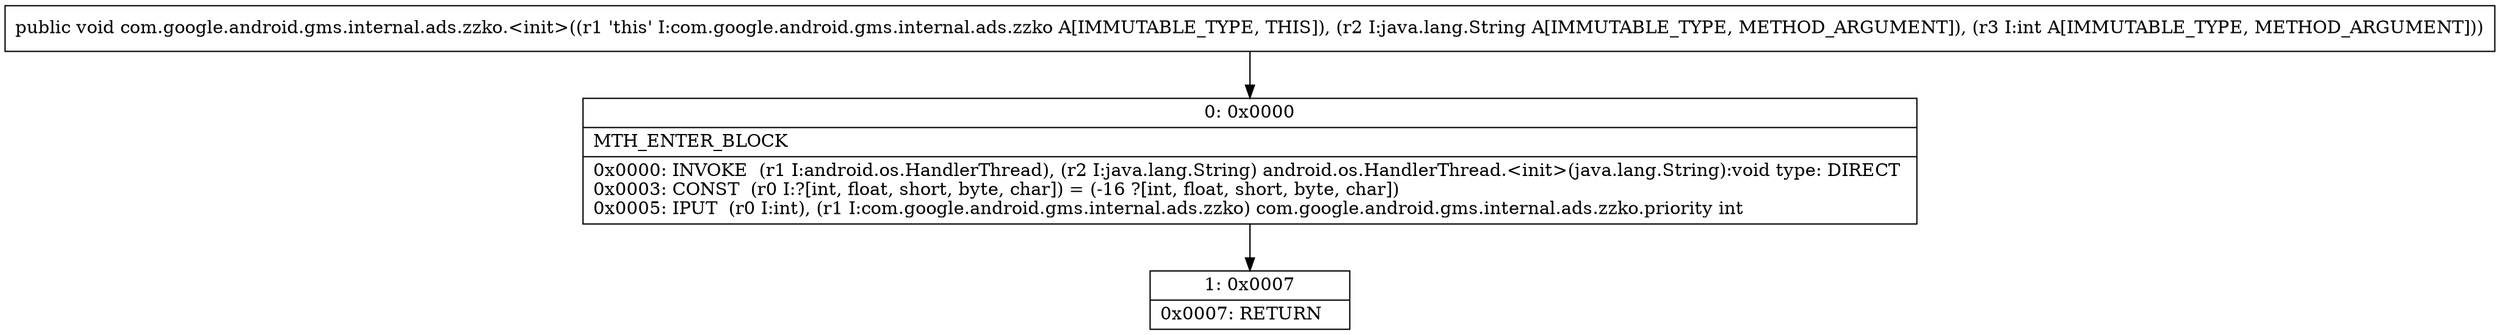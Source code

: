digraph "CFG forcom.google.android.gms.internal.ads.zzko.\<init\>(Ljava\/lang\/String;I)V" {
Node_0 [shape=record,label="{0\:\ 0x0000|MTH_ENTER_BLOCK\l|0x0000: INVOKE  (r1 I:android.os.HandlerThread), (r2 I:java.lang.String) android.os.HandlerThread.\<init\>(java.lang.String):void type: DIRECT \l0x0003: CONST  (r0 I:?[int, float, short, byte, char]) = (\-16 ?[int, float, short, byte, char]) \l0x0005: IPUT  (r0 I:int), (r1 I:com.google.android.gms.internal.ads.zzko) com.google.android.gms.internal.ads.zzko.priority int \l}"];
Node_1 [shape=record,label="{1\:\ 0x0007|0x0007: RETURN   \l}"];
MethodNode[shape=record,label="{public void com.google.android.gms.internal.ads.zzko.\<init\>((r1 'this' I:com.google.android.gms.internal.ads.zzko A[IMMUTABLE_TYPE, THIS]), (r2 I:java.lang.String A[IMMUTABLE_TYPE, METHOD_ARGUMENT]), (r3 I:int A[IMMUTABLE_TYPE, METHOD_ARGUMENT])) }"];
MethodNode -> Node_0;
Node_0 -> Node_1;
}


